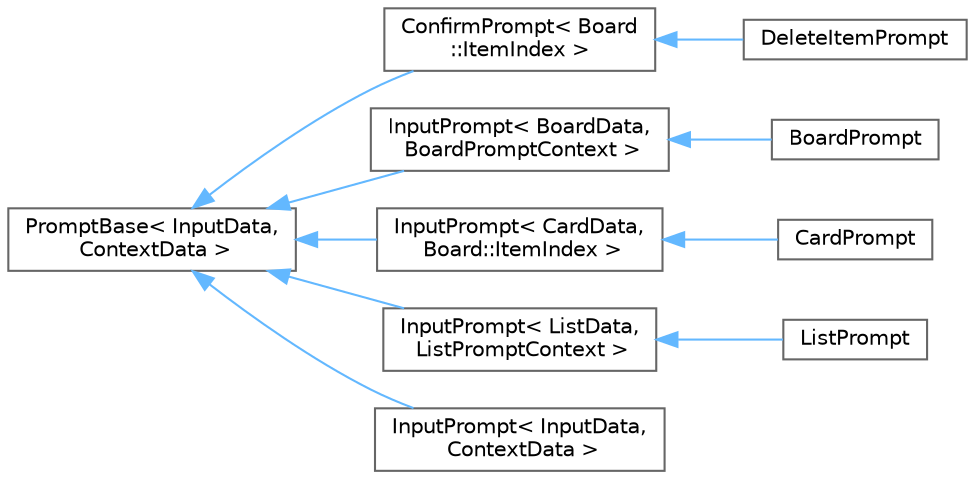 digraph "Graphical Class Hierarchy"
{
 // LATEX_PDF_SIZE
  bgcolor="transparent";
  edge [fontname=Helvetica,fontsize=10,labelfontname=Helvetica,labelfontsize=10];
  node [fontname=Helvetica,fontsize=10,shape=box,height=0.2,width=0.4];
  rankdir="LR";
  Node0 [id="Node000000",label="PromptBase\< InputData,\l ContextData \>",height=0.2,width=0.4,color="grey40", fillcolor="white", style="filled",URL="$classPromptBase.html",tooltip=" "];
  Node0 -> Node1 [id="edge6_Node000000_Node000001",dir="back",color="steelblue1",style="solid",tooltip=" "];
  Node1 [id="Node000001",label="ConfirmPrompt\< Board\l::ItemIndex \>",height=0.2,width=0.4,color="grey40", fillcolor="white", style="filled",URL="$classConfirmPrompt.html",tooltip=" "];
  Node1 -> Node2 [id="edge7_Node000001_Node000002",dir="back",color="steelblue1",style="solid",tooltip=" "];
  Node2 [id="Node000002",label="DeleteItemPrompt",height=0.2,width=0.4,color="grey40", fillcolor="white", style="filled",URL="$classDeleteItemPrompt.html",tooltip="Prompt for adding new or editing a card."];
  Node0 -> Node3 [id="edge8_Node000000_Node000003",dir="back",color="steelblue1",style="solid",tooltip=" "];
  Node3 [id="Node000003",label="InputPrompt\< BoardData,\l BoardPromptContext \>",height=0.2,width=0.4,color="grey40", fillcolor="white", style="filled",URL="$classInputPrompt.html",tooltip=" "];
  Node3 -> Node4 [id="edge9_Node000003_Node000004",dir="back",color="steelblue1",style="solid",tooltip=" "];
  Node4 [id="Node000004",label="BoardPrompt",height=0.2,width=0.4,color="grey40", fillcolor="white", style="filled",URL="$classBoardPrompt.html",tooltip="Prompt for adding new or editing a list."];
  Node0 -> Node5 [id="edge10_Node000000_Node000005",dir="back",color="steelblue1",style="solid",tooltip=" "];
  Node5 [id="Node000005",label="InputPrompt\< CardData,\l Board::ItemIndex \>",height=0.2,width=0.4,color="grey40", fillcolor="white", style="filled",URL="$classInputPrompt.html",tooltip=" "];
  Node5 -> Node6 [id="edge11_Node000005_Node000006",dir="back",color="steelblue1",style="solid",tooltip=" "];
  Node6 [id="Node000006",label="CardPrompt",height=0.2,width=0.4,color="grey40", fillcolor="white", style="filled",URL="$classCardPrompt.html",tooltip="Prompt for adding new or editing a card."];
  Node0 -> Node7 [id="edge12_Node000000_Node000007",dir="back",color="steelblue1",style="solid",tooltip=" "];
  Node7 [id="Node000007",label="InputPrompt\< ListData,\l ListPromptContext \>",height=0.2,width=0.4,color="grey40", fillcolor="white", style="filled",URL="$classInputPrompt.html",tooltip=" "];
  Node7 -> Node8 [id="edge13_Node000007_Node000008",dir="back",color="steelblue1",style="solid",tooltip=" "];
  Node8 [id="Node000008",label="ListPrompt",height=0.2,width=0.4,color="grey40", fillcolor="white", style="filled",URL="$classListPrompt.html",tooltip="Prompt for adding new or editing a list."];
  Node0 -> Node9 [id="edge14_Node000000_Node000009",dir="back",color="steelblue1",style="solid",tooltip=" "];
  Node9 [id="Node000009",label="InputPrompt\< InputData,\l ContextData \>",height=0.2,width=0.4,color="grey40", fillcolor="white", style="filled",URL="$classInputPrompt.html",tooltip=" "];
}
